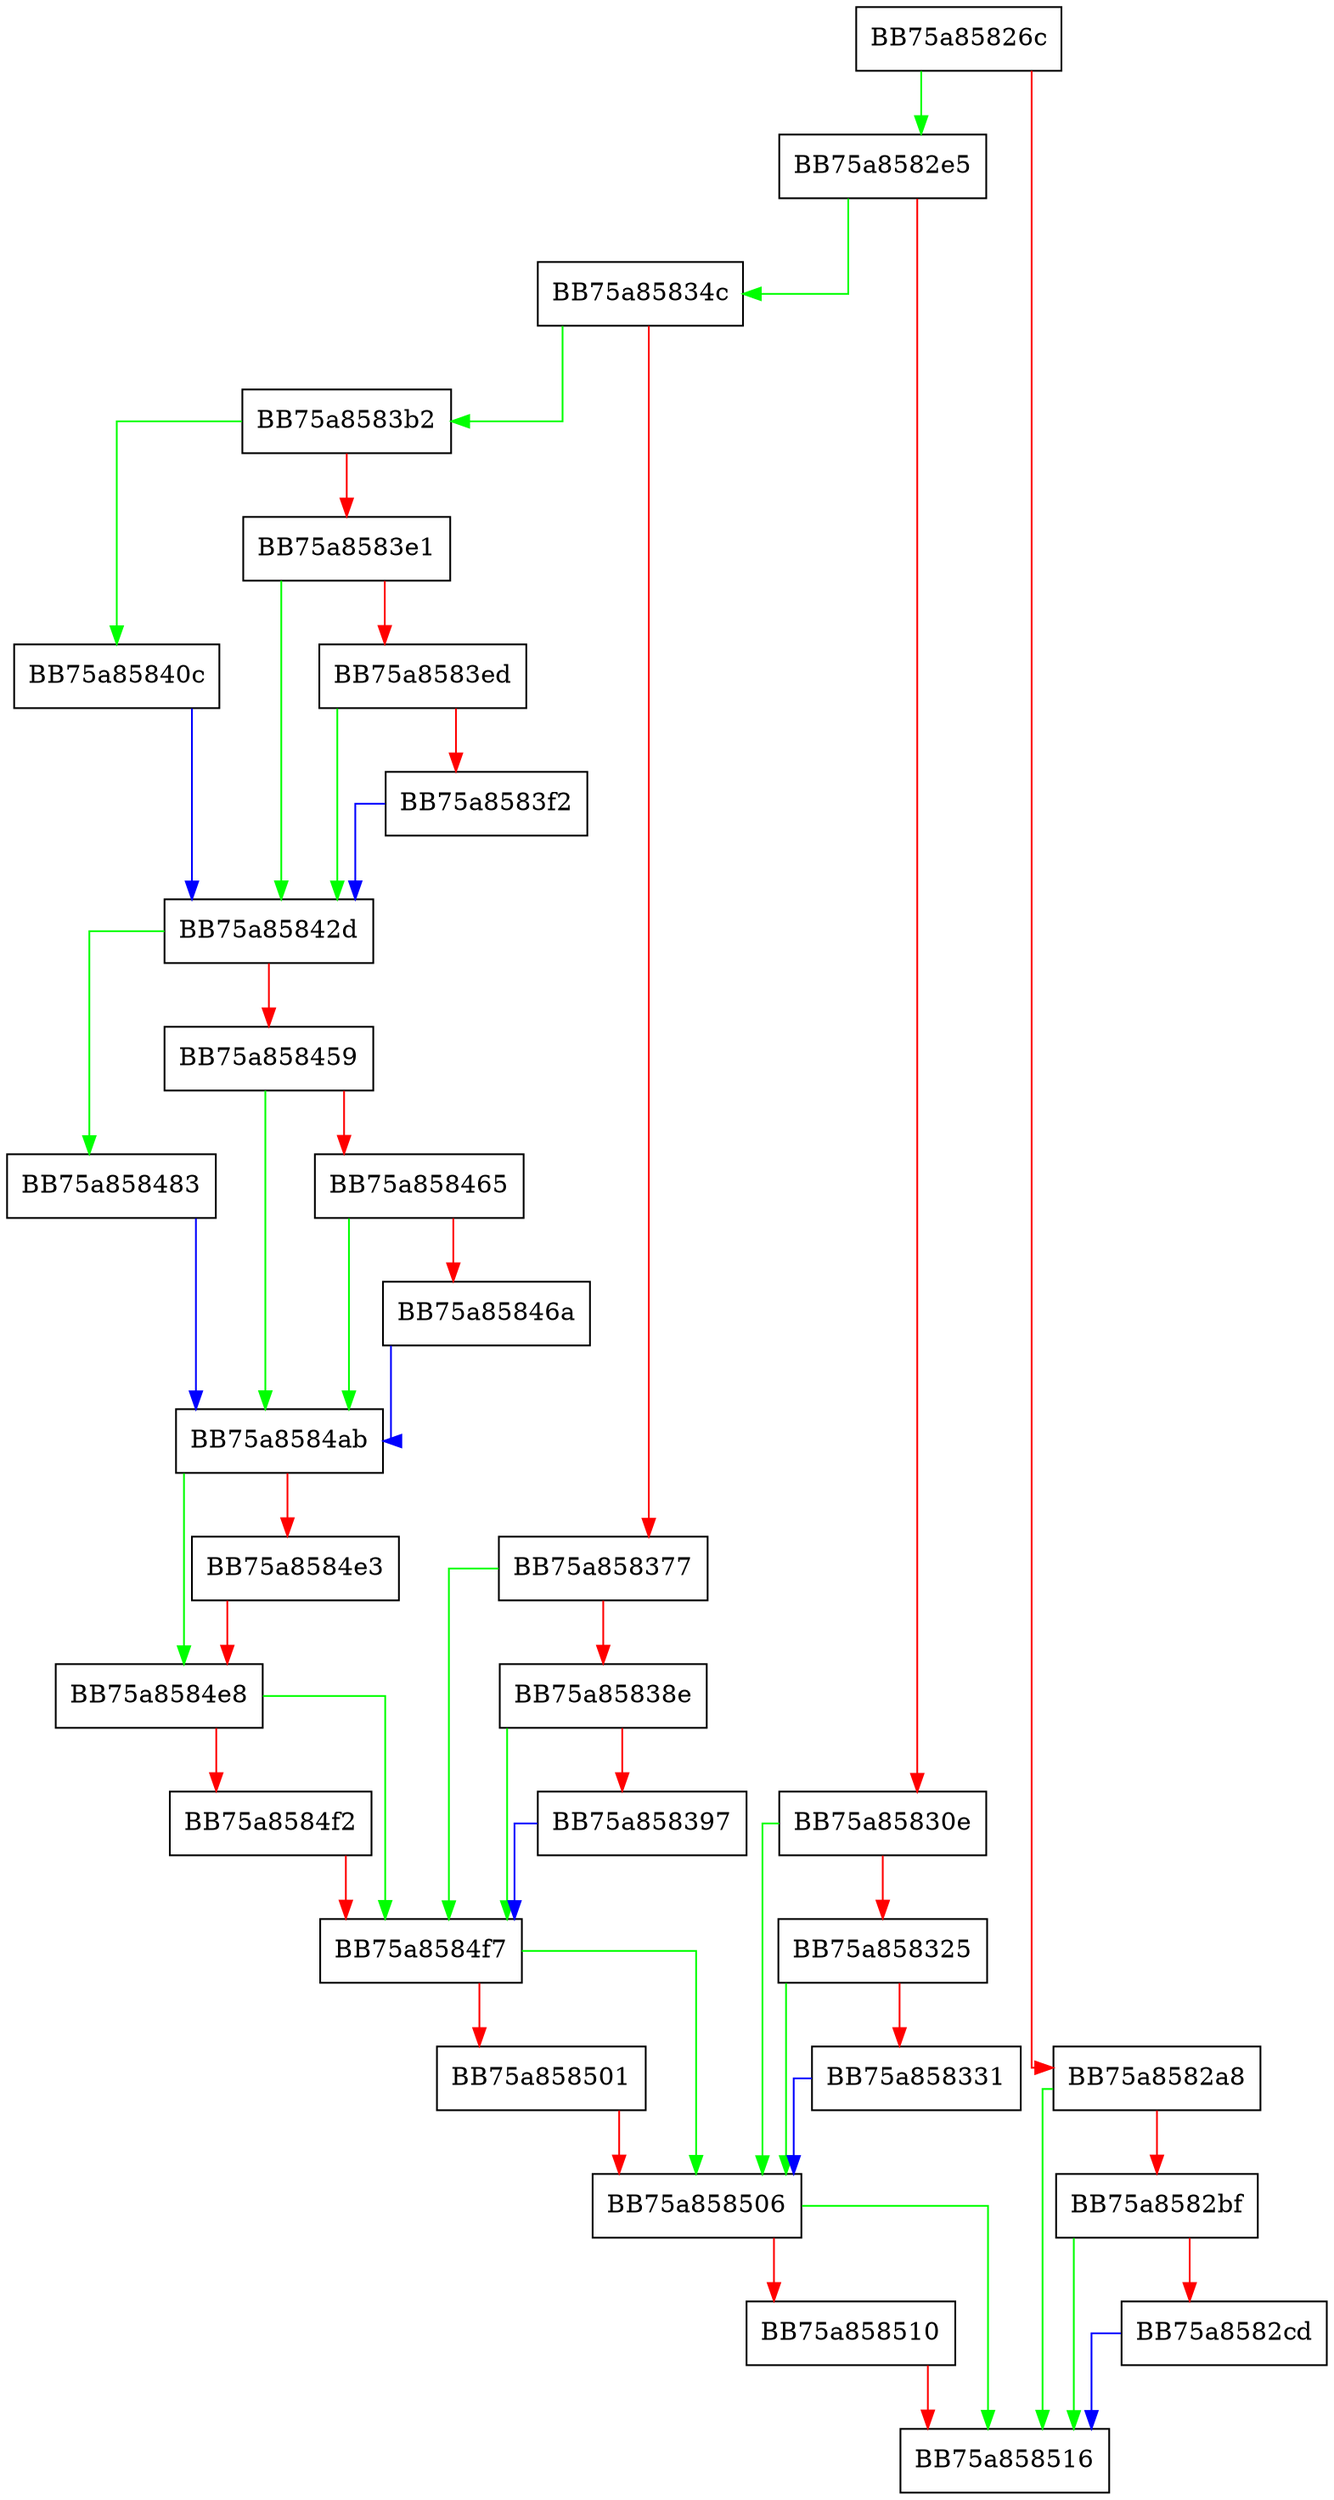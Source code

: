 digraph ProcessCreateSymbolicLinkEvent {
  node [shape="box"];
  graph [splines=ortho];
  BB75a85826c -> BB75a8582e5 [color="green"];
  BB75a85826c -> BB75a8582a8 [color="red"];
  BB75a8582a8 -> BB75a858516 [color="green"];
  BB75a8582a8 -> BB75a8582bf [color="red"];
  BB75a8582bf -> BB75a858516 [color="green"];
  BB75a8582bf -> BB75a8582cd [color="red"];
  BB75a8582cd -> BB75a858516 [color="blue"];
  BB75a8582e5 -> BB75a85834c [color="green"];
  BB75a8582e5 -> BB75a85830e [color="red"];
  BB75a85830e -> BB75a858506 [color="green"];
  BB75a85830e -> BB75a858325 [color="red"];
  BB75a858325 -> BB75a858506 [color="green"];
  BB75a858325 -> BB75a858331 [color="red"];
  BB75a858331 -> BB75a858506 [color="blue"];
  BB75a85834c -> BB75a8583b2 [color="green"];
  BB75a85834c -> BB75a858377 [color="red"];
  BB75a858377 -> BB75a8584f7 [color="green"];
  BB75a858377 -> BB75a85838e [color="red"];
  BB75a85838e -> BB75a8584f7 [color="green"];
  BB75a85838e -> BB75a858397 [color="red"];
  BB75a858397 -> BB75a8584f7 [color="blue"];
  BB75a8583b2 -> BB75a85840c [color="green"];
  BB75a8583b2 -> BB75a8583e1 [color="red"];
  BB75a8583e1 -> BB75a85842d [color="green"];
  BB75a8583e1 -> BB75a8583ed [color="red"];
  BB75a8583ed -> BB75a85842d [color="green"];
  BB75a8583ed -> BB75a8583f2 [color="red"];
  BB75a8583f2 -> BB75a85842d [color="blue"];
  BB75a85840c -> BB75a85842d [color="blue"];
  BB75a85842d -> BB75a858483 [color="green"];
  BB75a85842d -> BB75a858459 [color="red"];
  BB75a858459 -> BB75a8584ab [color="green"];
  BB75a858459 -> BB75a858465 [color="red"];
  BB75a858465 -> BB75a8584ab [color="green"];
  BB75a858465 -> BB75a85846a [color="red"];
  BB75a85846a -> BB75a8584ab [color="blue"];
  BB75a858483 -> BB75a8584ab [color="blue"];
  BB75a8584ab -> BB75a8584e8 [color="green"];
  BB75a8584ab -> BB75a8584e3 [color="red"];
  BB75a8584e3 -> BB75a8584e8 [color="red"];
  BB75a8584e8 -> BB75a8584f7 [color="green"];
  BB75a8584e8 -> BB75a8584f2 [color="red"];
  BB75a8584f2 -> BB75a8584f7 [color="red"];
  BB75a8584f7 -> BB75a858506 [color="green"];
  BB75a8584f7 -> BB75a858501 [color="red"];
  BB75a858501 -> BB75a858506 [color="red"];
  BB75a858506 -> BB75a858516 [color="green"];
  BB75a858506 -> BB75a858510 [color="red"];
  BB75a858510 -> BB75a858516 [color="red"];
}